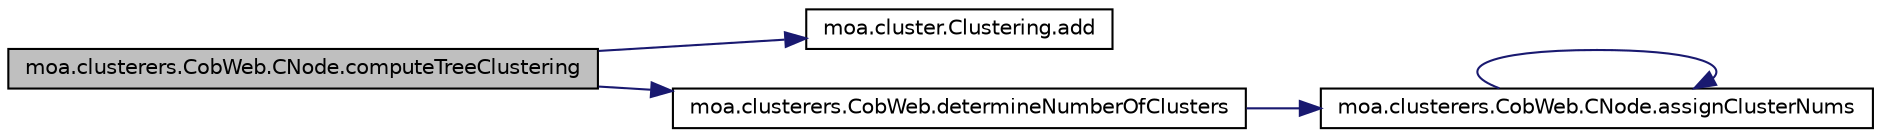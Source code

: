 digraph G
{
  edge [fontname="Helvetica",fontsize="10",labelfontname="Helvetica",labelfontsize="10"];
  node [fontname="Helvetica",fontsize="10",shape=record];
  rankdir=LR;
  Node1 [label="moa.clusterers.CobWeb.CNode.computeTreeClustering",height=0.2,width=0.4,color="black", fillcolor="grey75", style="filled" fontcolor="black"];
  Node1 -> Node2 [color="midnightblue",fontsize="10",style="solid",fontname="Helvetica"];
  Node2 [label="moa.cluster.Clustering.add",height=0.2,width=0.4,color="black", fillcolor="white", style="filled",URL="$classmoa_1_1cluster_1_1Clustering.html#a7b39cc3d6666cb758b8954ecbe0ce2e9",tooltip="add a cluster to the clustering"];
  Node1 -> Node3 [color="midnightblue",fontsize="10",style="solid",fontname="Helvetica"];
  Node3 [label="moa.clusterers.CobWeb.determineNumberOfClusters",height=0.2,width=0.4,color="black", fillcolor="white", style="filled",URL="$classmoa_1_1clusterers_1_1CobWeb.html#a64868727f7871226f69d36e9f2ec2006",tooltip="determines the number of clusters if necessary"];
  Node3 -> Node4 [color="midnightblue",fontsize="10",style="solid",fontname="Helvetica"];
  Node4 [label="moa.clusterers.CobWeb.CNode.assignClusterNums",height=0.2,width=0.4,color="black", fillcolor="white", style="filled",URL="$classmoa_1_1clusterers_1_1CobWeb_1_1CNode.html#a05ee9de936591cb08e1b65cdaaf89c01",tooltip="Recursively assigns numbers to the nodes in the tree."];
  Node4 -> Node4 [color="midnightblue",fontsize="10",style="solid",fontname="Helvetica"];
}
